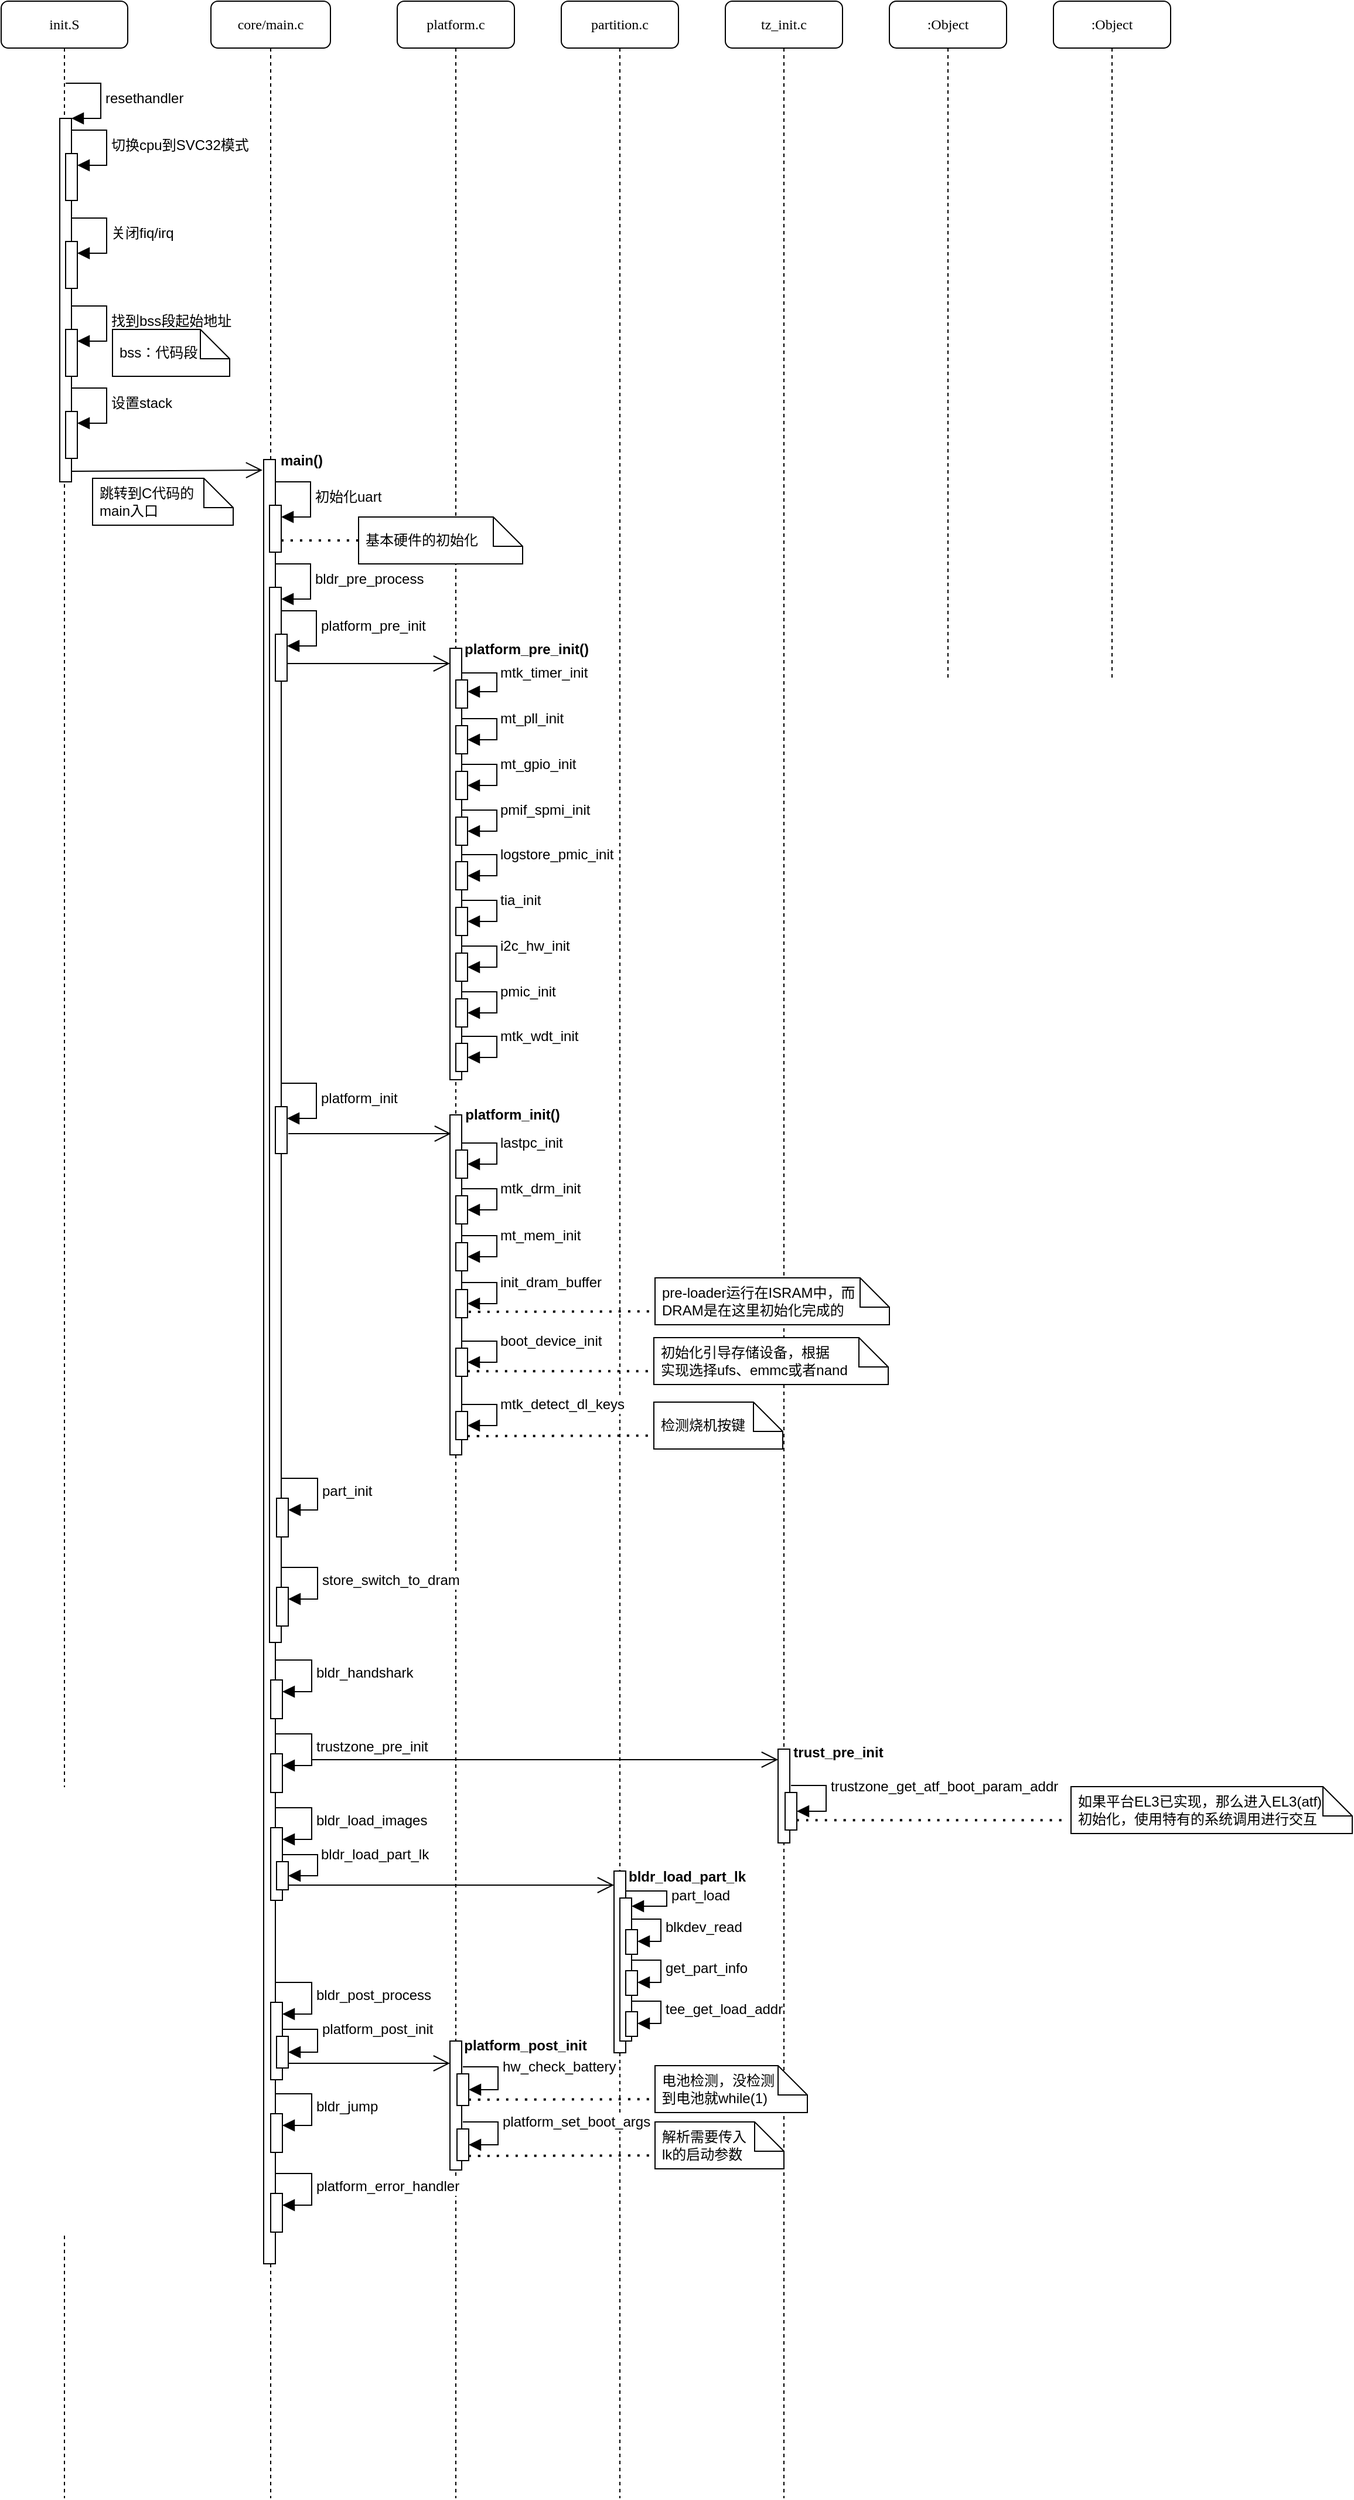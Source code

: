 <mxfile version="24.3.1" type="github">
  <diagram name="Page-1" id="13e1069c-82ec-6db2-03f1-153e76fe0fe0">
    <mxGraphModel dx="887" dy="985" grid="1" gridSize="10" guides="1" tooltips="1" connect="1" arrows="1" fold="1" page="1" pageScale="1" pageWidth="1100" pageHeight="850" background="none" math="0" shadow="0">
      <root>
        <mxCell id="0" />
        <mxCell id="1" parent="0" />
        <mxCell id="7baba1c4bc27f4b0-2" value="core/main.c" style="shape=umlLifeline;perimeter=lifelinePerimeter;whiteSpace=wrap;html=1;container=1;collapsible=0;recursiveResize=0;outlineConnect=0;rounded=1;shadow=0;comic=0;labelBackgroundColor=none;strokeWidth=1;fontFamily=Verdana;fontSize=12;align=center;" parent="1" vertex="1">
          <mxGeometry x="271" y="80" width="102" height="2130" as="geometry" />
        </mxCell>
        <mxCell id="7baba1c4bc27f4b0-10" value="" style="html=1;points=[];perimeter=orthogonalPerimeter;rounded=0;shadow=0;comic=0;labelBackgroundColor=none;strokeWidth=1;fontFamily=Verdana;fontSize=12;align=center;" parent="7baba1c4bc27f4b0-2" vertex="1">
          <mxGeometry x="45" y="391" width="10" height="1539" as="geometry" />
        </mxCell>
        <mxCell id="6mQwVuw__EwqTpGxD2V3-46" value="" style="html=1;points=[[0,0,0,0,5],[0,1,0,0,-5],[1,0,0,0,5],[1,1,0,0,-5]];perimeter=orthogonalPerimeter;outlineConnect=0;targetShapes=umlLifeline;portConstraint=eastwest;newEdgeStyle={&quot;curved&quot;:0,&quot;rounded&quot;:0};" vertex="1" parent="7baba1c4bc27f4b0-2">
          <mxGeometry x="50" y="430" width="10" height="40" as="geometry" />
        </mxCell>
        <mxCell id="6mQwVuw__EwqTpGxD2V3-47" value="初始化uart" style="html=1;align=left;spacingLeft=2;endArrow=block;rounded=0;edgeStyle=orthogonalEdgeStyle;curved=0;rounded=0;fontSize=12;startSize=8;endSize=8;" edge="1" target="6mQwVuw__EwqTpGxD2V3-46" parent="7baba1c4bc27f4b0-2">
          <mxGeometry relative="1" as="geometry">
            <mxPoint x="55" y="410" as="sourcePoint" />
            <Array as="points">
              <mxPoint x="85" y="440" />
            </Array>
          </mxGeometry>
        </mxCell>
        <mxCell id="6mQwVuw__EwqTpGxD2V3-48" value="" style="html=1;points=[[0,0,0,0,5],[0,1,0,0,-5],[1,0,0,0,5],[1,1,0,0,-5]];perimeter=orthogonalPerimeter;outlineConnect=0;targetShapes=umlLifeline;portConstraint=eastwest;newEdgeStyle={&quot;curved&quot;:0,&quot;rounded&quot;:0};" vertex="1" parent="7baba1c4bc27f4b0-2">
          <mxGeometry x="50" y="500" width="10" height="900" as="geometry" />
        </mxCell>
        <mxCell id="6mQwVuw__EwqTpGxD2V3-49" value="bldr_pre_process" style="html=1;align=left;spacingLeft=2;endArrow=block;rounded=0;edgeStyle=orthogonalEdgeStyle;curved=0;rounded=0;fontSize=12;startSize=8;endSize=8;" edge="1" target="6mQwVuw__EwqTpGxD2V3-48" parent="7baba1c4bc27f4b0-2">
          <mxGeometry relative="1" as="geometry">
            <mxPoint x="55" y="480" as="sourcePoint" />
            <Array as="points">
              <mxPoint x="85" y="510" />
            </Array>
          </mxGeometry>
        </mxCell>
        <mxCell id="6mQwVuw__EwqTpGxD2V3-54" value="" style="html=1;points=[[0,0,0,0,5],[0,1,0,0,-5],[1,0,0,0,5],[1,1,0,0,-5]];perimeter=orthogonalPerimeter;outlineConnect=0;targetShapes=umlLifeline;portConstraint=eastwest;newEdgeStyle={&quot;curved&quot;:0,&quot;rounded&quot;:0};" vertex="1" parent="7baba1c4bc27f4b0-2">
          <mxGeometry x="55" y="540" width="10" height="40" as="geometry" />
        </mxCell>
        <mxCell id="6mQwVuw__EwqTpGxD2V3-55" value="platform_pre_init" style="html=1;align=left;spacingLeft=2;endArrow=block;rounded=0;edgeStyle=orthogonalEdgeStyle;curved=0;rounded=0;fontSize=12;startSize=8;endSize=8;" edge="1" target="6mQwVuw__EwqTpGxD2V3-54" parent="7baba1c4bc27f4b0-2">
          <mxGeometry relative="1" as="geometry">
            <mxPoint x="60" y="520" as="sourcePoint" />
            <Array as="points">
              <mxPoint x="90" y="550" />
            </Array>
          </mxGeometry>
        </mxCell>
        <mxCell id="6mQwVuw__EwqTpGxD2V3-56" value="" style="endArrow=open;endFill=1;endSize=12;html=1;rounded=0;fontSize=12;curved=1;" edge="1" parent="7baba1c4bc27f4b0-2" target="7baba1c4bc27f4b0-13">
          <mxGeometry width="160" relative="1" as="geometry">
            <mxPoint x="65" y="565" as="sourcePoint" />
            <mxPoint x="225" y="565" as="targetPoint" />
          </mxGeometry>
        </mxCell>
        <mxCell id="6mQwVuw__EwqTpGxD2V3-57" value="main()" style="text;align=center;fontStyle=1;verticalAlign=middle;spacingLeft=3;spacingRight=3;strokeColor=none;rotatable=0;points=[[0,0.5],[1,0.5]];portConstraint=eastwest;html=1;" vertex="1" parent="7baba1c4bc27f4b0-2">
          <mxGeometry x="50" y="379" width="54" height="26" as="geometry" />
        </mxCell>
        <mxCell id="6mQwVuw__EwqTpGxD2V3-60" value="" style="html=1;points=[[0,0,0,0,5],[0,1,0,0,-5],[1,0,0,0,5],[1,1,0,0,-5]];perimeter=orthogonalPerimeter;outlineConnect=0;targetShapes=umlLifeline;portConstraint=eastwest;newEdgeStyle={&quot;curved&quot;:0,&quot;rounded&quot;:0};" vertex="1" parent="7baba1c4bc27f4b0-2">
          <mxGeometry x="55" y="943" width="10" height="40" as="geometry" />
        </mxCell>
        <mxCell id="6mQwVuw__EwqTpGxD2V3-61" value="platform_init" style="html=1;align=left;spacingLeft=2;endArrow=block;rounded=0;edgeStyle=orthogonalEdgeStyle;curved=0;rounded=0;fontSize=12;startSize=8;endSize=8;" edge="1" target="6mQwVuw__EwqTpGxD2V3-60" parent="7baba1c4bc27f4b0-2">
          <mxGeometry relative="1" as="geometry">
            <mxPoint x="60" y="923" as="sourcePoint" />
            <Array as="points">
              <mxPoint x="90" y="953" />
            </Array>
          </mxGeometry>
        </mxCell>
        <mxCell id="6mQwVuw__EwqTpGxD2V3-102" value="" style="endArrow=none;dashed=1;html=1;dashPattern=1 3;strokeWidth=2;rounded=0;fontSize=12;startSize=8;endSize=8;curved=1;entryX=0;entryY=0.5;entryDx=0;entryDy=0;" edge="1" parent="7baba1c4bc27f4b0-2" target="6mQwVuw__EwqTpGxD2V3-53">
          <mxGeometry width="50" height="50" relative="1" as="geometry">
            <mxPoint x="60" y="460" as="sourcePoint" />
            <mxPoint x="149.5" y="460" as="targetPoint" />
          </mxGeometry>
        </mxCell>
        <mxCell id="6mQwVuw__EwqTpGxD2V3-136" value="" style="endArrow=open;endFill=1;endSize=12;html=1;rounded=0;fontSize=12;curved=1;" edge="1" parent="7baba1c4bc27f4b0-2" target="6mQwVuw__EwqTpGxD2V3-135">
          <mxGeometry width="160" relative="1" as="geometry">
            <mxPoint x="66" y="1759" as="sourcePoint" />
            <mxPoint x="226" y="1759" as="targetPoint" />
          </mxGeometry>
        </mxCell>
        <mxCell id="6mQwVuw__EwqTpGxD2V3-156" value="" style="endArrow=open;endFill=1;endSize=12;html=1;rounded=0;fontSize=12;curved=1;" edge="1" parent="7baba1c4bc27f4b0-2" target="6mQwVuw__EwqTpGxD2V3-157">
          <mxGeometry width="160" relative="1" as="geometry">
            <mxPoint x="86" y="1500" as="sourcePoint" />
            <mxPoint x="246" y="1500" as="targetPoint" />
          </mxGeometry>
        </mxCell>
        <mxCell id="6mQwVuw__EwqTpGxD2V3-165" value="" style="endArrow=open;endFill=1;endSize=12;html=1;rounded=0;fontSize=12;curved=1;" edge="1" parent="7baba1c4bc27f4b0-2" target="6mQwVuw__EwqTpGxD2V3-164">
          <mxGeometry width="160" relative="1" as="geometry">
            <mxPoint x="66" y="1607" as="sourcePoint" />
            <mxPoint x="226" y="1607" as="targetPoint" />
          </mxGeometry>
        </mxCell>
        <mxCell id="7baba1c4bc27f4b0-3" value="platform.c" style="shape=umlLifeline;perimeter=lifelinePerimeter;whiteSpace=wrap;html=1;container=1;collapsible=0;recursiveResize=0;outlineConnect=0;rounded=1;shadow=0;comic=0;labelBackgroundColor=none;strokeWidth=1;fontFamily=Verdana;fontSize=12;align=center;" parent="1" vertex="1">
          <mxGeometry x="430" y="80" width="100" height="2130" as="geometry" />
        </mxCell>
        <mxCell id="7baba1c4bc27f4b0-13" value="" style="html=1;points=[];perimeter=orthogonalPerimeter;rounded=0;shadow=0;comic=0;labelBackgroundColor=none;strokeWidth=1;fontFamily=Verdana;fontSize=12;align=center;" parent="7baba1c4bc27f4b0-3" vertex="1">
          <mxGeometry x="45" y="552" width="10" height="368" as="geometry" />
        </mxCell>
        <mxCell id="6mQwVuw__EwqTpGxD2V3-62" value="" style="html=1;points=[[0,0,0,0,5],[0,1,0,0,-5],[1,0,0,0,5],[1,1,0,0,-5]];perimeter=orthogonalPerimeter;outlineConnect=0;targetShapes=umlLifeline;portConstraint=eastwest;newEdgeStyle={&quot;curved&quot;:0,&quot;rounded&quot;:0};" vertex="1" parent="7baba1c4bc27f4b0-3">
          <mxGeometry x="50" y="579" width="10" height="24" as="geometry" />
        </mxCell>
        <mxCell id="6mQwVuw__EwqTpGxD2V3-63" value="mtk_timer_init" style="html=1;align=left;spacingLeft=2;endArrow=block;rounded=0;edgeStyle=orthogonalEdgeStyle;curved=0;rounded=0;fontSize=12;startSize=8;endSize=8;" edge="1" target="6mQwVuw__EwqTpGxD2V3-62" parent="7baba1c4bc27f4b0-3">
          <mxGeometry relative="1" as="geometry">
            <mxPoint x="55" y="559" as="sourcePoint" />
            <Array as="points">
              <mxPoint x="55" y="573" />
              <mxPoint x="85" y="573" />
              <mxPoint x="85" y="589" />
            </Array>
          </mxGeometry>
        </mxCell>
        <mxCell id="6mQwVuw__EwqTpGxD2V3-135" value="" style="html=1;points=[[0,0,0,0,5],[0,1,0,0,-5],[1,0,0,0,5],[1,1,0,0,-5]];perimeter=orthogonalPerimeter;outlineConnect=0;targetShapes=umlLifeline;portConstraint=eastwest;newEdgeStyle={&quot;curved&quot;:0,&quot;rounded&quot;:0};" vertex="1" parent="7baba1c4bc27f4b0-3">
          <mxGeometry x="45" y="1740" width="10" height="110" as="geometry" />
        </mxCell>
        <mxCell id="7baba1c4bc27f4b0-4" value="partition.c" style="shape=umlLifeline;perimeter=lifelinePerimeter;whiteSpace=wrap;html=1;container=1;collapsible=0;recursiveResize=0;outlineConnect=0;rounded=1;shadow=0;comic=0;labelBackgroundColor=none;strokeWidth=1;fontFamily=Verdana;fontSize=12;align=center;" parent="1" vertex="1">
          <mxGeometry x="570" y="80" width="100" height="2130" as="geometry" />
        </mxCell>
        <mxCell id="6mQwVuw__EwqTpGxD2V3-164" value="" style="html=1;points=[[0,0,0,0,5],[0,1,0,0,-5],[1,0,0,0,5],[1,1,0,0,-5]];perimeter=orthogonalPerimeter;outlineConnect=0;targetShapes=umlLifeline;portConstraint=eastwest;newEdgeStyle={&quot;curved&quot;:0,&quot;rounded&quot;:0};" vertex="1" parent="7baba1c4bc27f4b0-4">
          <mxGeometry x="45" y="1595" width="10" height="155" as="geometry" />
        </mxCell>
        <mxCell id="7baba1c4bc27f4b0-5" value="tz_init.c" style="shape=umlLifeline;perimeter=lifelinePerimeter;whiteSpace=wrap;html=1;container=1;collapsible=0;recursiveResize=0;outlineConnect=0;rounded=1;shadow=0;comic=0;labelBackgroundColor=none;strokeWidth=1;fontFamily=Verdana;fontSize=12;align=center;" parent="1" vertex="1">
          <mxGeometry x="710" y="80" width="100" height="2130" as="geometry" />
        </mxCell>
        <mxCell id="6mQwVuw__EwqTpGxD2V3-157" value="" style="html=1;points=[[0,0,0,0,5],[0,1,0,0,-5],[1,0,0,0,5],[1,1,0,0,-5]];perimeter=orthogonalPerimeter;outlineConnect=0;targetShapes=umlLifeline;portConstraint=eastwest;newEdgeStyle={&quot;curved&quot;:0,&quot;rounded&quot;:0};" vertex="1" parent="7baba1c4bc27f4b0-5">
          <mxGeometry x="45" y="1491" width="10" height="80" as="geometry" />
        </mxCell>
        <mxCell id="7baba1c4bc27f4b0-6" value=":Object" style="shape=umlLifeline;perimeter=lifelinePerimeter;whiteSpace=wrap;html=1;container=1;collapsible=0;recursiveResize=0;outlineConnect=0;rounded=1;shadow=0;comic=0;labelBackgroundColor=none;strokeWidth=1;fontFamily=Verdana;fontSize=12;align=center;" parent="1" vertex="1">
          <mxGeometry x="850" y="80" width="100" height="580" as="geometry" />
        </mxCell>
        <mxCell id="7baba1c4bc27f4b0-7" value=":Object" style="shape=umlLifeline;perimeter=lifelinePerimeter;whiteSpace=wrap;html=1;container=1;collapsible=0;recursiveResize=0;outlineConnect=0;rounded=1;shadow=0;comic=0;labelBackgroundColor=none;strokeWidth=1;fontFamily=Verdana;fontSize=12;align=center;" parent="1" vertex="1">
          <mxGeometry x="990" y="80" width="100" height="580" as="geometry" />
        </mxCell>
        <mxCell id="7baba1c4bc27f4b0-8" value="init.S" style="shape=umlLifeline;perimeter=lifelinePerimeter;whiteSpace=wrap;html=1;container=1;collapsible=0;recursiveResize=0;outlineConnect=0;rounded=1;shadow=0;comic=0;labelBackgroundColor=none;strokeWidth=1;fontFamily=Verdana;fontSize=12;align=center;" parent="1" vertex="1">
          <mxGeometry x="92" y="80" width="108" height="2130" as="geometry" />
        </mxCell>
        <mxCell id="7baba1c4bc27f4b0-9" value="" style="html=1;points=[];perimeter=orthogonalPerimeter;rounded=0;shadow=0;comic=0;labelBackgroundColor=none;strokeWidth=1;fontFamily=Verdana;fontSize=12;align=center;" parent="7baba1c4bc27f4b0-8" vertex="1">
          <mxGeometry x="50" y="100" width="10" height="310" as="geometry" />
        </mxCell>
        <mxCell id="6mQwVuw__EwqTpGxD2V3-3" value="resethandler" style="html=1;align=left;spacingLeft=2;endArrow=block;rounded=0;edgeStyle=orthogonalEdgeStyle;curved=0;rounded=0;fontSize=12;startSize=8;endSize=8;" edge="1" parent="7baba1c4bc27f4b0-8">
          <mxGeometry x="0.012" relative="1" as="geometry">
            <mxPoint x="55" y="70" as="sourcePoint" />
            <Array as="points">
              <mxPoint x="85" y="100" />
            </Array>
            <mxPoint x="60" y="100" as="targetPoint" />
            <mxPoint as="offset" />
          </mxGeometry>
        </mxCell>
        <mxCell id="6mQwVuw__EwqTpGxD2V3-4" value="" style="html=1;points=[[0,0,0,0,5],[0,1,0,0,-5],[1,0,0,0,5],[1,1,0,0,-5]];perimeter=orthogonalPerimeter;outlineConnect=0;targetShapes=umlLifeline;portConstraint=eastwest;newEdgeStyle={&quot;curved&quot;:0,&quot;rounded&quot;:0};" vertex="1" parent="7baba1c4bc27f4b0-8">
          <mxGeometry x="55" y="130" width="10" height="40" as="geometry" />
        </mxCell>
        <mxCell id="6mQwVuw__EwqTpGxD2V3-5" value="切换cpu到SVC32模式" style="html=1;align=left;spacingLeft=2;endArrow=block;rounded=0;edgeStyle=orthogonalEdgeStyle;curved=0;rounded=0;fontSize=12;startSize=8;endSize=8;" edge="1" target="6mQwVuw__EwqTpGxD2V3-4" parent="7baba1c4bc27f4b0-8">
          <mxGeometry relative="1" as="geometry">
            <mxPoint x="60" y="110" as="sourcePoint" />
            <Array as="points">
              <mxPoint x="90" y="140" />
            </Array>
          </mxGeometry>
        </mxCell>
        <mxCell id="6mQwVuw__EwqTpGxD2V3-6" value="" style="html=1;points=[[0,0,0,0,5],[0,1,0,0,-5],[1,0,0,0,5],[1,1,0,0,-5]];perimeter=orthogonalPerimeter;outlineConnect=0;targetShapes=umlLifeline;portConstraint=eastwest;newEdgeStyle={&quot;curved&quot;:0,&quot;rounded&quot;:0};" vertex="1" parent="7baba1c4bc27f4b0-8">
          <mxGeometry x="55" y="205" width="10" height="40" as="geometry" />
        </mxCell>
        <mxCell id="6mQwVuw__EwqTpGxD2V3-7" value="关闭fiq/irq" style="html=1;align=left;spacingLeft=2;endArrow=block;rounded=0;edgeStyle=orthogonalEdgeStyle;curved=0;rounded=0;fontSize=12;startSize=8;endSize=8;" edge="1" target="6mQwVuw__EwqTpGxD2V3-6" parent="7baba1c4bc27f4b0-8">
          <mxGeometry relative="1" as="geometry">
            <mxPoint x="60" y="185" as="sourcePoint" />
            <Array as="points">
              <mxPoint x="90" y="215" />
            </Array>
          </mxGeometry>
        </mxCell>
        <mxCell id="6mQwVuw__EwqTpGxD2V3-8" value="" style="html=1;points=[[0,0,0,0,5],[0,1,0,0,-5],[1,0,0,0,5],[1,1,0,0,-5]];perimeter=orthogonalPerimeter;outlineConnect=0;targetShapes=umlLifeline;portConstraint=eastwest;newEdgeStyle={&quot;curved&quot;:0,&quot;rounded&quot;:0};" vertex="1" parent="7baba1c4bc27f4b0-8">
          <mxGeometry x="55" y="280" width="10" height="40" as="geometry" />
        </mxCell>
        <mxCell id="6mQwVuw__EwqTpGxD2V3-9" value="找到bss段起始地址" style="html=1;align=left;spacingLeft=2;endArrow=block;rounded=0;edgeStyle=orthogonalEdgeStyle;curved=0;rounded=0;fontSize=12;startSize=8;endSize=8;" edge="1" target="6mQwVuw__EwqTpGxD2V3-8" parent="7baba1c4bc27f4b0-8">
          <mxGeometry relative="1" as="geometry">
            <mxPoint x="60" y="260" as="sourcePoint" />
            <Array as="points">
              <mxPoint x="90" y="290" />
            </Array>
          </mxGeometry>
        </mxCell>
        <mxCell id="6mQwVuw__EwqTpGxD2V3-15" value="" style="shape=note2;size=25;childLayout=stackLayout;horizontalStack=0;resizeParent=1;resizeParentMax=0;resizeLast=0;collapsible=0;marginBottom=0;html=1;container=1;" vertex="1" parent="7baba1c4bc27f4b0-8">
          <mxGeometry x="95" y="280" width="100" height="40" as="geometry" />
        </mxCell>
        <mxCell id="6mQwVuw__EwqTpGxD2V3-17" value="bss：代码段" style="text;html=1;strokeColor=none;fillColor=none;align=left;verticalAlign=middle;spacingLeft=4;spacingRight=4;overflow=hidden;rotatable=0;points=[[0,0.5],[1,0.5]];portConstraint=eastwest;whiteSpace=wrap;" vertex="1" parent="6mQwVuw__EwqTpGxD2V3-15">
          <mxGeometry width="100" height="40" as="geometry" />
        </mxCell>
        <mxCell id="6mQwVuw__EwqTpGxD2V3-24" value="" style="html=1;points=[[0,0,0,0,5],[0,1,0,0,-5],[1,0,0,0,5],[1,1,0,0,-5]];perimeter=orthogonalPerimeter;outlineConnect=0;targetShapes=umlLifeline;portConstraint=eastwest;newEdgeStyle={&quot;curved&quot;:0,&quot;rounded&quot;:0};" vertex="1" parent="7baba1c4bc27f4b0-8">
          <mxGeometry x="55" y="350" width="10" height="40" as="geometry" />
        </mxCell>
        <mxCell id="6mQwVuw__EwqTpGxD2V3-25" value="设置stack" style="html=1;align=left;spacingLeft=2;endArrow=block;rounded=0;edgeStyle=orthogonalEdgeStyle;curved=0;rounded=0;fontSize=12;startSize=8;endSize=8;" edge="1" target="6mQwVuw__EwqTpGxD2V3-24" parent="7baba1c4bc27f4b0-8">
          <mxGeometry x="0.012" relative="1" as="geometry">
            <mxPoint x="60" y="330" as="sourcePoint" />
            <Array as="points">
              <mxPoint x="90" y="360" />
            </Array>
            <mxPoint as="offset" />
          </mxGeometry>
        </mxCell>
        <mxCell id="6mQwVuw__EwqTpGxD2V3-30" value="" style="endArrow=open;endFill=1;endSize=12;html=1;rounded=0;fontSize=12;curved=1;" edge="1" parent="7baba1c4bc27f4b0-8">
          <mxGeometry width="160" relative="1" as="geometry">
            <mxPoint x="60" y="401" as="sourcePoint" />
            <mxPoint x="223" y="400" as="targetPoint" />
          </mxGeometry>
        </mxCell>
        <mxCell id="6mQwVuw__EwqTpGxD2V3-42" value="" style="shape=note2;size=25;childLayout=stackLayout;horizontalStack=0;resizeParent=1;resizeParentMax=0;resizeLast=0;collapsible=0;marginBottom=0;html=1;container=1;" vertex="1" parent="1">
          <mxGeometry x="170" y="487" width="120" height="40" as="geometry" />
        </mxCell>
        <mxCell id="6mQwVuw__EwqTpGxD2V3-43" value="跳转到C代码&lt;span style=&quot;background-color: initial;&quot;&gt;的&lt;/span&gt;&lt;div&gt;&lt;span style=&quot;background-color: initial;&quot;&gt;main&lt;/span&gt;&lt;span style=&quot;background-color: initial;&quot;&gt;入口&lt;/span&gt;&lt;/div&gt;" style="text;html=1;strokeColor=none;fillColor=none;align=left;verticalAlign=middle;spacingLeft=4;spacingRight=4;overflow=hidden;rotatable=0;points=[[0,0.5],[1,0.5]];portConstraint=eastwest;whiteSpace=wrap;" vertex="1" parent="6mQwVuw__EwqTpGxD2V3-42">
          <mxGeometry width="120" height="40" as="geometry" />
        </mxCell>
        <mxCell id="6mQwVuw__EwqTpGxD2V3-52" value="" style="shape=note2;size=25;childLayout=stackLayout;horizontalStack=0;resizeParent=1;resizeParentMax=0;resizeLast=0;collapsible=0;marginBottom=0;html=1;container=1;" vertex="1" parent="1">
          <mxGeometry x="397" y="520" width="140" height="40" as="geometry" />
        </mxCell>
        <mxCell id="6mQwVuw__EwqTpGxD2V3-53" value="基本硬件的&lt;span style=&quot;background-color: initial;&quot;&gt;初始化&lt;/span&gt;" style="text;html=1;strokeColor=none;fillColor=none;align=left;verticalAlign=middle;spacingLeft=4;spacingRight=4;overflow=hidden;rotatable=0;points=[[0,0.5],[1,0.5]];portConstraint=eastwest;whiteSpace=wrap;" vertex="1" parent="6mQwVuw__EwqTpGxD2V3-52">
          <mxGeometry width="140" height="40" as="geometry" />
        </mxCell>
        <mxCell id="6mQwVuw__EwqTpGxD2V3-59" value="platform_pre_init()" style="text;align=center;fontStyle=1;verticalAlign=middle;spacingLeft=3;spacingRight=3;strokeColor=none;rotatable=0;points=[[0,0.5],[1,0.5]];portConstraint=eastwest;html=1;" vertex="1" parent="1">
          <mxGeometry x="500" y="620" width="80" height="26" as="geometry" />
        </mxCell>
        <mxCell id="6mQwVuw__EwqTpGxD2V3-66" value="" style="html=1;points=[[0,0,0,0,5],[0,1,0,0,-5],[1,0,0,0,5],[1,1,0,0,-5]];perimeter=orthogonalPerimeter;outlineConnect=0;targetShapes=umlLifeline;portConstraint=eastwest;newEdgeStyle={&quot;curved&quot;:0,&quot;rounded&quot;:0};" vertex="1" parent="1">
          <mxGeometry x="480" y="698" width="10" height="24" as="geometry" />
        </mxCell>
        <mxCell id="6mQwVuw__EwqTpGxD2V3-67" value="mt_pll_init" style="html=1;align=left;spacingLeft=2;endArrow=block;rounded=0;edgeStyle=orthogonalEdgeStyle;curved=0;rounded=0;fontSize=12;startSize=8;endSize=8;" edge="1" parent="1" target="6mQwVuw__EwqTpGxD2V3-66">
          <mxGeometry relative="1" as="geometry">
            <mxPoint x="500" y="692" as="sourcePoint" />
            <Array as="points">
              <mxPoint x="485" y="692" />
              <mxPoint x="515" y="692" />
              <mxPoint x="515" y="708" />
            </Array>
          </mxGeometry>
        </mxCell>
        <mxCell id="6mQwVuw__EwqTpGxD2V3-68" value="" style="html=1;points=[[0,0,0,0,5],[0,1,0,0,-5],[1,0,0,0,5],[1,1,0,0,-5]];perimeter=orthogonalPerimeter;outlineConnect=0;targetShapes=umlLifeline;portConstraint=eastwest;newEdgeStyle={&quot;curved&quot;:0,&quot;rounded&quot;:0};" vertex="1" parent="1">
          <mxGeometry x="480" y="737" width="10" height="24" as="geometry" />
        </mxCell>
        <mxCell id="6mQwVuw__EwqTpGxD2V3-69" value="mt_gpio_init" style="html=1;align=left;spacingLeft=2;endArrow=block;rounded=0;edgeStyle=orthogonalEdgeStyle;curved=0;rounded=0;fontSize=12;startSize=8;endSize=8;" edge="1" parent="1" target="6mQwVuw__EwqTpGxD2V3-68">
          <mxGeometry x="0.004" relative="1" as="geometry">
            <mxPoint x="500" y="731" as="sourcePoint" />
            <Array as="points">
              <mxPoint x="485" y="731" />
              <mxPoint x="515" y="731" />
              <mxPoint x="515" y="747" />
            </Array>
            <mxPoint as="offset" />
          </mxGeometry>
        </mxCell>
        <mxCell id="6mQwVuw__EwqTpGxD2V3-70" value="" style="html=1;points=[[0,0,0,0,5],[0,1,0,0,-5],[1,0,0,0,5],[1,1,0,0,-5]];perimeter=orthogonalPerimeter;outlineConnect=0;targetShapes=umlLifeline;portConstraint=eastwest;newEdgeStyle={&quot;curved&quot;:0,&quot;rounded&quot;:0};" vertex="1" parent="1">
          <mxGeometry x="480" y="776" width="10" height="24" as="geometry" />
        </mxCell>
        <mxCell id="6mQwVuw__EwqTpGxD2V3-71" value="pmif_spmi_init" style="html=1;align=left;spacingLeft=2;endArrow=block;rounded=0;edgeStyle=orthogonalEdgeStyle;curved=0;rounded=0;fontSize=12;startSize=8;endSize=8;" edge="1" parent="1" target="6mQwVuw__EwqTpGxD2V3-70">
          <mxGeometry x="0.004" relative="1" as="geometry">
            <mxPoint x="500" y="770" as="sourcePoint" />
            <Array as="points">
              <mxPoint x="485" y="770" />
              <mxPoint x="515" y="770" />
              <mxPoint x="515" y="786" />
            </Array>
            <mxPoint as="offset" />
          </mxGeometry>
        </mxCell>
        <mxCell id="6mQwVuw__EwqTpGxD2V3-72" value="" style="html=1;points=[[0,0,0,0,5],[0,1,0,0,-5],[1,0,0,0,5],[1,1,0,0,-5]];perimeter=orthogonalPerimeter;outlineConnect=0;targetShapes=umlLifeline;portConstraint=eastwest;newEdgeStyle={&quot;curved&quot;:0,&quot;rounded&quot;:0};" vertex="1" parent="1">
          <mxGeometry x="480" y="814" width="10" height="24" as="geometry" />
        </mxCell>
        <mxCell id="6mQwVuw__EwqTpGxD2V3-73" value="logstore_pmic_init" style="html=1;align=left;spacingLeft=2;endArrow=block;rounded=0;edgeStyle=orthogonalEdgeStyle;curved=0;rounded=0;fontSize=12;startSize=8;endSize=8;" edge="1" parent="1" target="6mQwVuw__EwqTpGxD2V3-72">
          <mxGeometry x="0.004" relative="1" as="geometry">
            <mxPoint x="500" y="808" as="sourcePoint" />
            <Array as="points">
              <mxPoint x="485" y="808" />
              <mxPoint x="515" y="808" />
              <mxPoint x="515" y="824" />
            </Array>
            <mxPoint as="offset" />
          </mxGeometry>
        </mxCell>
        <mxCell id="6mQwVuw__EwqTpGxD2V3-74" value="" style="html=1;points=[[0,0,0,0,5],[0,1,0,0,-5],[1,0,0,0,5],[1,1,0,0,-5]];perimeter=orthogonalPerimeter;outlineConnect=0;targetShapes=umlLifeline;portConstraint=eastwest;newEdgeStyle={&quot;curved&quot;:0,&quot;rounded&quot;:0};" vertex="1" parent="1">
          <mxGeometry x="480" y="853" width="10" height="24" as="geometry" />
        </mxCell>
        <mxCell id="6mQwVuw__EwqTpGxD2V3-75" value="tia_init" style="html=1;align=left;spacingLeft=2;endArrow=block;rounded=0;edgeStyle=orthogonalEdgeStyle;curved=0;rounded=0;fontSize=12;startSize=8;endSize=8;" edge="1" parent="1" target="6mQwVuw__EwqTpGxD2V3-74">
          <mxGeometry x="0.004" relative="1" as="geometry">
            <mxPoint x="500" y="847" as="sourcePoint" />
            <Array as="points">
              <mxPoint x="485" y="847" />
              <mxPoint x="515" y="847" />
              <mxPoint x="515" y="863" />
            </Array>
            <mxPoint as="offset" />
          </mxGeometry>
        </mxCell>
        <mxCell id="6mQwVuw__EwqTpGxD2V3-77" value="" style="html=1;points=[[0,0,0,0,5],[0,1,0,0,-5],[1,0,0,0,5],[1,1,0,0,-5]];perimeter=orthogonalPerimeter;outlineConnect=0;targetShapes=umlLifeline;portConstraint=eastwest;newEdgeStyle={&quot;curved&quot;:0,&quot;rounded&quot;:0};" vertex="1" parent="1">
          <mxGeometry x="480" y="892" width="10" height="24" as="geometry" />
        </mxCell>
        <mxCell id="6mQwVuw__EwqTpGxD2V3-78" value="i2c_hw_init" style="html=1;align=left;spacingLeft=2;endArrow=block;rounded=0;edgeStyle=orthogonalEdgeStyle;curved=0;rounded=0;fontSize=12;startSize=8;endSize=8;" edge="1" parent="1" target="6mQwVuw__EwqTpGxD2V3-77">
          <mxGeometry x="0.004" relative="1" as="geometry">
            <mxPoint x="500" y="886" as="sourcePoint" />
            <Array as="points">
              <mxPoint x="485" y="886" />
              <mxPoint x="515" y="886" />
              <mxPoint x="515" y="902" />
            </Array>
            <mxPoint as="offset" />
          </mxGeometry>
        </mxCell>
        <mxCell id="6mQwVuw__EwqTpGxD2V3-79" value="" style="html=1;points=[[0,0,0,0,5],[0,1,0,0,-5],[1,0,0,0,5],[1,1,0,0,-5]];perimeter=orthogonalPerimeter;outlineConnect=0;targetShapes=umlLifeline;portConstraint=eastwest;newEdgeStyle={&quot;curved&quot;:0,&quot;rounded&quot;:0};" vertex="1" parent="1">
          <mxGeometry x="480" y="931" width="10" height="24" as="geometry" />
        </mxCell>
        <mxCell id="6mQwVuw__EwqTpGxD2V3-80" value="pmic_init" style="html=1;align=left;spacingLeft=2;endArrow=block;rounded=0;edgeStyle=orthogonalEdgeStyle;curved=0;rounded=0;fontSize=12;startSize=8;endSize=8;" edge="1" parent="1" target="6mQwVuw__EwqTpGxD2V3-79">
          <mxGeometry x="0.004" relative="1" as="geometry">
            <mxPoint x="500" y="925" as="sourcePoint" />
            <Array as="points">
              <mxPoint x="485" y="925" />
              <mxPoint x="515" y="925" />
              <mxPoint x="515" y="941" />
            </Array>
            <mxPoint as="offset" />
          </mxGeometry>
        </mxCell>
        <mxCell id="6mQwVuw__EwqTpGxD2V3-81" value="" style="html=1;points=[[0,0,0,0,5],[0,1,0,0,-5],[1,0,0,0,5],[1,1,0,0,-5]];perimeter=orthogonalPerimeter;outlineConnect=0;targetShapes=umlLifeline;portConstraint=eastwest;newEdgeStyle={&quot;curved&quot;:0,&quot;rounded&quot;:0};" vertex="1" parent="1">
          <mxGeometry x="480" y="969" width="10" height="24" as="geometry" />
        </mxCell>
        <mxCell id="6mQwVuw__EwqTpGxD2V3-82" value="mtk_wdt_init" style="html=1;align=left;spacingLeft=2;endArrow=block;rounded=0;edgeStyle=orthogonalEdgeStyle;curved=0;rounded=0;fontSize=12;startSize=8;endSize=8;" edge="1" parent="1" target="6mQwVuw__EwqTpGxD2V3-81">
          <mxGeometry x="0.004" relative="1" as="geometry">
            <mxPoint x="500" y="963" as="sourcePoint" />
            <Array as="points">
              <mxPoint x="485" y="963" />
              <mxPoint x="515" y="963" />
              <mxPoint x="515" y="979" />
            </Array>
            <mxPoint as="offset" />
          </mxGeometry>
        </mxCell>
        <mxCell id="6mQwVuw__EwqTpGxD2V3-83" value="" style="html=1;points=[];perimeter=orthogonalPerimeter;rounded=0;shadow=0;comic=0;labelBackgroundColor=none;strokeWidth=1;fontFamily=Verdana;fontSize=12;align=center;" vertex="1" parent="1">
          <mxGeometry x="475" y="1030" width="10" height="290" as="geometry" />
        </mxCell>
        <mxCell id="6mQwVuw__EwqTpGxD2V3-84" value="" style="endArrow=open;endFill=1;endSize=12;html=1;rounded=0;fontSize=12;curved=1;" edge="1" parent="1">
          <mxGeometry width="160" relative="1" as="geometry">
            <mxPoint x="337" y="1046" as="sourcePoint" />
            <mxPoint x="476" y="1046" as="targetPoint" />
          </mxGeometry>
        </mxCell>
        <mxCell id="6mQwVuw__EwqTpGxD2V3-85" value="platform_init()" style="text;align=center;fontStyle=1;verticalAlign=middle;spacingLeft=3;spacingRight=3;strokeColor=none;rotatable=0;points=[[0,0.5],[1,0.5]];portConstraint=eastwest;html=1;" vertex="1" parent="1">
          <mxGeometry x="488" y="1017" width="80" height="26" as="geometry" />
        </mxCell>
        <mxCell id="6mQwVuw__EwqTpGxD2V3-86" value="" style="html=1;points=[[0,0,0,0,5],[0,1,0,0,-5],[1,0,0,0,5],[1,1,0,0,-5]];perimeter=orthogonalPerimeter;outlineConnect=0;targetShapes=umlLifeline;portConstraint=eastwest;newEdgeStyle={&quot;curved&quot;:0,&quot;rounded&quot;:0};" vertex="1" parent="1">
          <mxGeometry x="480" y="1060" width="10" height="24" as="geometry" />
        </mxCell>
        <mxCell id="6mQwVuw__EwqTpGxD2V3-87" value="lastpc_init" style="html=1;align=left;spacingLeft=2;endArrow=block;rounded=0;edgeStyle=orthogonalEdgeStyle;curved=0;rounded=0;fontSize=12;startSize=8;endSize=8;" edge="1" parent="1" target="6mQwVuw__EwqTpGxD2V3-86">
          <mxGeometry x="0.004" relative="1" as="geometry">
            <mxPoint x="500" y="1054" as="sourcePoint" />
            <Array as="points">
              <mxPoint x="485" y="1054" />
              <mxPoint x="515" y="1054" />
              <mxPoint x="515" y="1070" />
            </Array>
            <mxPoint as="offset" />
          </mxGeometry>
        </mxCell>
        <mxCell id="6mQwVuw__EwqTpGxD2V3-88" value="" style="html=1;points=[[0,0,0,0,5],[0,1,0,0,-5],[1,0,0,0,5],[1,1,0,0,-5]];perimeter=orthogonalPerimeter;outlineConnect=0;targetShapes=umlLifeline;portConstraint=eastwest;newEdgeStyle={&quot;curved&quot;:0,&quot;rounded&quot;:0};" vertex="1" parent="1">
          <mxGeometry x="480" y="1099" width="10" height="24" as="geometry" />
        </mxCell>
        <mxCell id="6mQwVuw__EwqTpGxD2V3-89" value="mtk_drm_init" style="html=1;align=left;spacingLeft=2;endArrow=block;rounded=0;edgeStyle=orthogonalEdgeStyle;curved=0;rounded=0;fontSize=12;startSize=8;endSize=8;" edge="1" parent="1" target="6mQwVuw__EwqTpGxD2V3-88">
          <mxGeometry x="0.004" relative="1" as="geometry">
            <mxPoint x="500" y="1093" as="sourcePoint" />
            <Array as="points">
              <mxPoint x="485" y="1093" />
              <mxPoint x="515" y="1093" />
              <mxPoint x="515" y="1109" />
            </Array>
            <mxPoint as="offset" />
          </mxGeometry>
        </mxCell>
        <mxCell id="6mQwVuw__EwqTpGxD2V3-90" value="" style="html=1;points=[[0,0,0,0,5],[0,1,0,0,-5],[1,0,0,0,5],[1,1,0,0,-5]];perimeter=orthogonalPerimeter;outlineConnect=0;targetShapes=umlLifeline;portConstraint=eastwest;newEdgeStyle={&quot;curved&quot;:0,&quot;rounded&quot;:0};" vertex="1" parent="1">
          <mxGeometry x="480" y="1139" width="10" height="24" as="geometry" />
        </mxCell>
        <mxCell id="6mQwVuw__EwqTpGxD2V3-91" value="mt_mem_init" style="html=1;align=left;spacingLeft=2;endArrow=block;rounded=0;edgeStyle=orthogonalEdgeStyle;curved=0;rounded=0;fontSize=12;startSize=8;endSize=8;" edge="1" parent="1" target="6mQwVuw__EwqTpGxD2V3-90">
          <mxGeometry x="0.004" relative="1" as="geometry">
            <mxPoint x="500" y="1133" as="sourcePoint" />
            <Array as="points">
              <mxPoint x="485" y="1133" />
              <mxPoint x="515" y="1133" />
              <mxPoint x="515" y="1149" />
            </Array>
            <mxPoint as="offset" />
          </mxGeometry>
        </mxCell>
        <mxCell id="6mQwVuw__EwqTpGxD2V3-92" value="" style="html=1;points=[[0,0,0,0,5],[0,1,0,0,-5],[1,0,0,0,5],[1,1,0,0,-5]];perimeter=orthogonalPerimeter;outlineConnect=0;targetShapes=umlLifeline;portConstraint=eastwest;newEdgeStyle={&quot;curved&quot;:0,&quot;rounded&quot;:0};" vertex="1" parent="1">
          <mxGeometry x="480" y="1179" width="10" height="24" as="geometry" />
        </mxCell>
        <mxCell id="6mQwVuw__EwqTpGxD2V3-93" value="init_dram_buffer" style="html=1;align=left;spacingLeft=2;endArrow=block;rounded=0;edgeStyle=orthogonalEdgeStyle;curved=0;rounded=0;fontSize=12;startSize=8;endSize=8;" edge="1" parent="1" target="6mQwVuw__EwqTpGxD2V3-92">
          <mxGeometry x="0.004" relative="1" as="geometry">
            <mxPoint x="500" y="1173" as="sourcePoint" />
            <Array as="points">
              <mxPoint x="485" y="1173" />
              <mxPoint x="515" y="1173" />
              <mxPoint x="515" y="1189" />
            </Array>
            <mxPoint as="offset" />
          </mxGeometry>
        </mxCell>
        <mxCell id="6mQwVuw__EwqTpGxD2V3-94" value="" style="html=1;points=[[0,0,0,0,5],[0,1,0,0,-5],[1,0,0,0,5],[1,1,0,0,-5]];perimeter=orthogonalPerimeter;outlineConnect=0;targetShapes=umlLifeline;portConstraint=eastwest;newEdgeStyle={&quot;curved&quot;:0,&quot;rounded&quot;:0};" vertex="1" parent="1">
          <mxGeometry x="480" y="1229" width="10" height="24" as="geometry" />
        </mxCell>
        <mxCell id="6mQwVuw__EwqTpGxD2V3-95" value="boot_device_init" style="html=1;align=left;spacingLeft=2;endArrow=block;rounded=0;edgeStyle=orthogonalEdgeStyle;curved=0;rounded=0;fontSize=12;startSize=8;endSize=8;" edge="1" parent="1" target="6mQwVuw__EwqTpGxD2V3-94">
          <mxGeometry x="0.004" relative="1" as="geometry">
            <mxPoint x="500" y="1223" as="sourcePoint" />
            <Array as="points">
              <mxPoint x="485" y="1223" />
              <mxPoint x="515" y="1223" />
              <mxPoint x="515" y="1239" />
            </Array>
            <mxPoint as="offset" />
          </mxGeometry>
        </mxCell>
        <mxCell id="6mQwVuw__EwqTpGxD2V3-98" value="" style="shape=note2;size=25;childLayout=stackLayout;horizontalStack=0;resizeParent=1;resizeParentMax=0;resizeLast=0;collapsible=0;marginBottom=0;html=1;container=1;" vertex="1" parent="1">
          <mxGeometry x="649" y="1220" width="200" height="40" as="geometry" />
        </mxCell>
        <mxCell id="6mQwVuw__EwqTpGxD2V3-99" value="初始化引导存储设备，根据&lt;div&gt;实现选择ufs、emmc或者nand&lt;/div&gt;" style="text;html=1;strokeColor=none;fillColor=none;align=left;verticalAlign=middle;spacingLeft=4;spacingRight=4;overflow=hidden;rotatable=0;points=[[0,0.5],[1,0.5]];portConstraint=eastwest;whiteSpace=wrap;" vertex="1" parent="6mQwVuw__EwqTpGxD2V3-98">
          <mxGeometry width="200" height="40" as="geometry" />
        </mxCell>
        <mxCell id="6mQwVuw__EwqTpGxD2V3-104" value="" style="endArrow=none;dashed=1;html=1;dashPattern=1 3;strokeWidth=2;rounded=0;fontSize=12;startSize=8;endSize=8;curved=1;entryX=-0.013;entryY=0.715;entryDx=0;entryDy=0;entryPerimeter=0;" edge="1" parent="1" target="6mQwVuw__EwqTpGxD2V3-106">
          <mxGeometry width="50" height="50" relative="1" as="geometry">
            <mxPoint x="491" y="1198" as="sourcePoint" />
            <mxPoint x="656" y="1187" as="targetPoint" />
          </mxGeometry>
        </mxCell>
        <mxCell id="6mQwVuw__EwqTpGxD2V3-105" value="" style="shape=note2;size=25;childLayout=stackLayout;horizontalStack=0;resizeParent=1;resizeParentMax=0;resizeLast=0;collapsible=0;marginBottom=0;html=1;container=1;" vertex="1" parent="1">
          <mxGeometry x="650" y="1169" width="200" height="40" as="geometry" />
        </mxCell>
        <mxCell id="6mQwVuw__EwqTpGxD2V3-106" value="pre-loader运行在ISRAM中，而&lt;div&gt;DRAM是在这里初始化完成的&lt;/div&gt;" style="text;html=1;strokeColor=none;fillColor=none;align=left;verticalAlign=middle;spacingLeft=4;spacingRight=4;overflow=hidden;rotatable=0;points=[[0,0.5],[1,0.5]];portConstraint=eastwest;whiteSpace=wrap;" vertex="1" parent="6mQwVuw__EwqTpGxD2V3-105">
          <mxGeometry width="200" height="40" as="geometry" />
        </mxCell>
        <mxCell id="6mQwVuw__EwqTpGxD2V3-100" value="" style="endArrow=none;dashed=1;html=1;dashPattern=1 3;strokeWidth=2;rounded=0;fontSize=12;startSize=8;endSize=8;curved=1;entryX=-0.013;entryY=0.715;entryDx=0;entryDy=0;entryPerimeter=0;" edge="1" parent="1" source="6mQwVuw__EwqTpGxD2V3-94" target="6mQwVuw__EwqTpGxD2V3-99">
          <mxGeometry width="50" height="50" relative="1" as="geometry">
            <mxPoint x="490" y="1239" as="sourcePoint" />
            <mxPoint x="655" y="1228" as="targetPoint" />
          </mxGeometry>
        </mxCell>
        <mxCell id="6mQwVuw__EwqTpGxD2V3-107" value="" style="html=1;points=[[0,0,0,0,5],[0,1,0,0,-5],[1,0,0,0,5],[1,1,0,0,-5]];perimeter=orthogonalPerimeter;outlineConnect=0;targetShapes=umlLifeline;portConstraint=eastwest;newEdgeStyle={&quot;curved&quot;:0,&quot;rounded&quot;:0};" vertex="1" parent="1">
          <mxGeometry x="480" y="1283" width="10" height="24" as="geometry" />
        </mxCell>
        <mxCell id="6mQwVuw__EwqTpGxD2V3-108" value="mtk_detect_dl_keys" style="html=1;align=left;spacingLeft=2;endArrow=block;rounded=0;edgeStyle=orthogonalEdgeStyle;curved=0;rounded=0;fontSize=12;startSize=8;endSize=8;" edge="1" parent="1" target="6mQwVuw__EwqTpGxD2V3-107">
          <mxGeometry x="0.004" relative="1" as="geometry">
            <mxPoint x="500" y="1277" as="sourcePoint" />
            <Array as="points">
              <mxPoint x="485" y="1277" />
              <mxPoint x="515" y="1277" />
              <mxPoint x="515" y="1293" />
            </Array>
            <mxPoint as="offset" />
          </mxGeometry>
        </mxCell>
        <mxCell id="6mQwVuw__EwqTpGxD2V3-111" value="" style="endArrow=none;dashed=1;html=1;dashPattern=1 3;strokeWidth=2;rounded=0;fontSize=12;startSize=8;endSize=8;curved=1;entryX=-0.013;entryY=0.715;entryDx=0;entryDy=0;entryPerimeter=0;" edge="1" parent="1" target="6mQwVuw__EwqTpGxD2V3-113">
          <mxGeometry width="50" height="50" relative="1" as="geometry">
            <mxPoint x="490" y="1304" as="sourcePoint" />
            <mxPoint x="655" y="1293" as="targetPoint" />
          </mxGeometry>
        </mxCell>
        <mxCell id="6mQwVuw__EwqTpGxD2V3-112" value="" style="shape=note2;size=25;childLayout=stackLayout;horizontalStack=0;resizeParent=1;resizeParentMax=0;resizeLast=0;collapsible=0;marginBottom=0;html=1;container=1;" vertex="1" parent="1">
          <mxGeometry x="649" y="1275" width="110" height="40" as="geometry" />
        </mxCell>
        <mxCell id="6mQwVuw__EwqTpGxD2V3-113" value="检测烧机按键" style="text;html=1;strokeColor=none;fillColor=none;align=left;verticalAlign=middle;spacingLeft=4;spacingRight=4;overflow=hidden;rotatable=0;points=[[0,0.5],[1,0.5]];portConstraint=eastwest;whiteSpace=wrap;" vertex="1" parent="6mQwVuw__EwqTpGxD2V3-112">
          <mxGeometry width="110" height="40" as="geometry" />
        </mxCell>
        <mxCell id="6mQwVuw__EwqTpGxD2V3-114" value="" style="html=1;points=[[0,0,0,0,5],[0,1,0,0,-5],[1,0,0,0,5],[1,1,0,0,-5]];perimeter=orthogonalPerimeter;outlineConnect=0;targetShapes=umlLifeline;portConstraint=eastwest;newEdgeStyle={&quot;curved&quot;:0,&quot;rounded&quot;:0};" vertex="1" parent="1">
          <mxGeometry x="327" y="1357" width="10" height="33" as="geometry" />
        </mxCell>
        <mxCell id="6mQwVuw__EwqTpGxD2V3-115" value="part_init" style="html=1;align=left;spacingLeft=2;endArrow=block;rounded=0;edgeStyle=orthogonalEdgeStyle;curved=0;rounded=0;fontSize=12;startSize=8;endSize=8;" edge="1" parent="1" target="6mQwVuw__EwqTpGxD2V3-114">
          <mxGeometry relative="1" as="geometry">
            <mxPoint x="331" y="1340" as="sourcePoint" />
            <Array as="points">
              <mxPoint x="362" y="1367" />
            </Array>
          </mxGeometry>
        </mxCell>
        <mxCell id="6mQwVuw__EwqTpGxD2V3-116" value="" style="html=1;points=[[0,0,0,0,5],[0,1,0,0,-5],[1,0,0,0,5],[1,1,0,0,-5]];perimeter=orthogonalPerimeter;outlineConnect=0;targetShapes=umlLifeline;portConstraint=eastwest;newEdgeStyle={&quot;curved&quot;:0,&quot;rounded&quot;:0};" vertex="1" parent="1">
          <mxGeometry x="327" y="1433" width="10" height="33" as="geometry" />
        </mxCell>
        <mxCell id="6mQwVuw__EwqTpGxD2V3-117" value="store_switch_to_dram" style="html=1;align=left;spacingLeft=2;endArrow=block;rounded=0;edgeStyle=orthogonalEdgeStyle;curved=0;rounded=0;fontSize=12;startSize=8;endSize=8;" edge="1" parent="1" target="6mQwVuw__EwqTpGxD2V3-116">
          <mxGeometry relative="1" as="geometry">
            <mxPoint x="331" y="1416" as="sourcePoint" />
            <Array as="points">
              <mxPoint x="362" y="1443" />
            </Array>
          </mxGeometry>
        </mxCell>
        <mxCell id="6mQwVuw__EwqTpGxD2V3-118" value="" style="html=1;points=[[0,0,0,0,5],[0,1,0,0,-5],[1,0,0,0,5],[1,1,0,0,-5]];perimeter=orthogonalPerimeter;outlineConnect=0;targetShapes=umlLifeline;portConstraint=eastwest;newEdgeStyle={&quot;curved&quot;:0,&quot;rounded&quot;:0};" vertex="1" parent="1">
          <mxGeometry x="322" y="1512" width="10" height="33" as="geometry" />
        </mxCell>
        <mxCell id="6mQwVuw__EwqTpGxD2V3-119" value="bldr_handshark" style="html=1;align=left;spacingLeft=2;endArrow=block;rounded=0;edgeStyle=orthogonalEdgeStyle;curved=0;rounded=0;fontSize=12;startSize=8;endSize=8;" edge="1" parent="1" target="6mQwVuw__EwqTpGxD2V3-118">
          <mxGeometry relative="1" as="geometry">
            <mxPoint x="326" y="1495" as="sourcePoint" />
            <Array as="points">
              <mxPoint x="357" y="1522" />
            </Array>
          </mxGeometry>
        </mxCell>
        <mxCell id="6mQwVuw__EwqTpGxD2V3-120" value="" style="html=1;points=[[0,0,0,0,5],[0,1,0,0,-5],[1,0,0,0,5],[1,1,0,0,-5]];perimeter=orthogonalPerimeter;outlineConnect=0;targetShapes=umlLifeline;portConstraint=eastwest;newEdgeStyle={&quot;curved&quot;:0,&quot;rounded&quot;:0};" vertex="1" parent="1">
          <mxGeometry x="322" y="1575" width="10" height="33" as="geometry" />
        </mxCell>
        <mxCell id="6mQwVuw__EwqTpGxD2V3-121" value="trustzone_pre_init" style="html=1;align=left;spacingLeft=2;endArrow=block;rounded=0;edgeStyle=orthogonalEdgeStyle;curved=0;rounded=0;fontSize=12;startSize=8;endSize=8;" edge="1" parent="1" target="6mQwVuw__EwqTpGxD2V3-120">
          <mxGeometry relative="1" as="geometry">
            <mxPoint x="326" y="1558" as="sourcePoint" />
            <Array as="points">
              <mxPoint x="357" y="1585" />
            </Array>
          </mxGeometry>
        </mxCell>
        <mxCell id="6mQwVuw__EwqTpGxD2V3-122" value="" style="html=1;points=[[0,0,0,0,5],[0,1,0,0,-5],[1,0,0,0,5],[1,1,0,0,-5]];perimeter=orthogonalPerimeter;outlineConnect=0;targetShapes=umlLifeline;portConstraint=eastwest;newEdgeStyle={&quot;curved&quot;:0,&quot;rounded&quot;:0};" vertex="1" parent="1">
          <mxGeometry x="322" y="1638" width="10" height="62" as="geometry" />
        </mxCell>
        <mxCell id="6mQwVuw__EwqTpGxD2V3-123" value="bldr_load_images&lt;span style=&quot;color: rgba(0, 0, 0, 0); font-family: monospace; font-size: 0px; background-color: rgb(251, 251, 251);&quot;&gt;%3CmxGraphModel%3E%3Croot%3E%3CmxCell%20id%3D%220%22%2F%3E%3CmxCell%20id%3D%221%22%20parent%3D%220%22%2F%3E%3CmxCell%20id%3D%222%22%20value%3D%22%22%20style%3D%22html%3D1%3Bpoints%3D%5B%5B0%2C0%2C0%2C0%2C5%5D%2C%5B0%2C1%2C0%2C0%2C-5%5D%2C%5B1%2C0%2C0%2C0%2C5%5D%2C%5B1%2C1%2C0%2C0%2C-5%5D%5D%3Bperimeter%3DorthogonalPerimeter%3BoutlineConnect%3D0%3BtargetShapes%3DumlLifeline%3BportConstraint%3Deastwest%3BnewEdgeStyle%3D%7B%26quot%3Bcurved%26quot%3B%3A0%2C%26quot%3Brounded%26quot%3B%3A0%7D%3B%22%20vertex%3D%221%22%20parent%3D%221%22%3E%3CmxGeometry%20x%3D%22322%22%20y%3D%221512%22%20width%3D%2210%22%20height%3D%2233%22%20as%3D%22geometry%22%2F%3E%3C%2FmxCell%3E%3CmxCell%20id%3D%223%22%20value%3D%22bldr_handshark%22%20style%3D%22html%3D1%3Balign%3Dleft%3BspacingLeft%3D2%3BendArrow%3Dblock%3Brounded%3D0%3BedgeStyle%3DorthogonalEdgeStyle%3Bcurved%3D0%3Brounded%3D0%3BfontSize%3D12%3BstartSize%3D8%3BendSize%3D8%3B%22%20edge%3D%221%22%20target%3D%222%22%20parent%3D%221%22%3E%3CmxGeometry%20relative%3D%221%22%20as%3D%22geometry%22%3E%3CmxPoint%20x%3D%22326%22%20y%3D%221495%22%20as%3D%22sourcePoint%22%2F%3E%3CArray%20as%3D%22points%22%3E%3CmxPoint%20x%3D%22357%22%20y%3D%221522%22%2F%3E%3C%2FArray%3E%3C%2FmxGeometry%3E%3C%2FmxCell%3E%3C%2Froot%3E%3C%2FmxGraphModel%3E&lt;/span&gt;" style="html=1;align=left;spacingLeft=2;endArrow=block;rounded=0;edgeStyle=orthogonalEdgeStyle;curved=0;rounded=0;fontSize=12;startSize=8;endSize=8;" edge="1" parent="1" target="6mQwVuw__EwqTpGxD2V3-122">
          <mxGeometry relative="1" as="geometry">
            <mxPoint x="326" y="1621" as="sourcePoint" />
            <Array as="points">
              <mxPoint x="357" y="1648" />
            </Array>
          </mxGeometry>
        </mxCell>
        <mxCell id="6mQwVuw__EwqTpGxD2V3-124" value="" style="html=1;points=[[0,0,0,0,5],[0,1,0,0,-5],[1,0,0,0,5],[1,1,0,0,-5]];perimeter=orthogonalPerimeter;outlineConnect=0;targetShapes=umlLifeline;portConstraint=eastwest;newEdgeStyle={&quot;curved&quot;:0,&quot;rounded&quot;:0};" vertex="1" parent="1">
          <mxGeometry x="322" y="1787" width="10" height="66" as="geometry" />
        </mxCell>
        <mxCell id="6mQwVuw__EwqTpGxD2V3-125" value="bldr_post_process" style="html=1;align=left;spacingLeft=2;endArrow=block;rounded=0;edgeStyle=orthogonalEdgeStyle;curved=0;rounded=0;fontSize=12;startSize=8;endSize=8;" edge="1" parent="1" target="6mQwVuw__EwqTpGxD2V3-124">
          <mxGeometry relative="1" as="geometry">
            <mxPoint x="326" y="1770" as="sourcePoint" />
            <Array as="points">
              <mxPoint x="357" y="1797" />
            </Array>
          </mxGeometry>
        </mxCell>
        <mxCell id="6mQwVuw__EwqTpGxD2V3-126" value="" style="html=1;points=[[0,0,0,0,5],[0,1,0,0,-5],[1,0,0,0,5],[1,1,0,0,-5]];perimeter=orthogonalPerimeter;outlineConnect=0;targetShapes=umlLifeline;portConstraint=eastwest;newEdgeStyle={&quot;curved&quot;:0,&quot;rounded&quot;:0};" vertex="1" parent="1">
          <mxGeometry x="322" y="1882" width="10" height="33" as="geometry" />
        </mxCell>
        <mxCell id="6mQwVuw__EwqTpGxD2V3-127" value="bldr_jump" style="html=1;align=left;spacingLeft=2;endArrow=block;rounded=0;edgeStyle=orthogonalEdgeStyle;curved=0;rounded=0;fontSize=12;startSize=8;endSize=8;" edge="1" parent="1" target="6mQwVuw__EwqTpGxD2V3-126">
          <mxGeometry relative="1" as="geometry">
            <mxPoint x="326" y="1865" as="sourcePoint" />
            <Array as="points">
              <mxPoint x="357" y="1892" />
            </Array>
          </mxGeometry>
        </mxCell>
        <mxCell id="6mQwVuw__EwqTpGxD2V3-128" value="" style="html=1;points=[[0,0,0,0,5],[0,1,0,0,-5],[1,0,0,0,5],[1,1,0,0,-5]];perimeter=orthogonalPerimeter;outlineConnect=0;targetShapes=umlLifeline;portConstraint=eastwest;newEdgeStyle={&quot;curved&quot;:0,&quot;rounded&quot;:0};" vertex="1" parent="1">
          <mxGeometry x="322" y="1950" width="10" height="33" as="geometry" />
        </mxCell>
        <mxCell id="6mQwVuw__EwqTpGxD2V3-129" value="platform_error_handler" style="html=1;align=left;spacingLeft=2;endArrow=block;rounded=0;edgeStyle=orthogonalEdgeStyle;curved=0;rounded=0;fontSize=12;startSize=8;endSize=8;" edge="1" parent="1" target="6mQwVuw__EwqTpGxD2V3-128">
          <mxGeometry relative="1" as="geometry">
            <mxPoint x="326" y="1933" as="sourcePoint" />
            <Array as="points">
              <mxPoint x="357" y="1960" />
            </Array>
          </mxGeometry>
        </mxCell>
        <mxCell id="6mQwVuw__EwqTpGxD2V3-131" value="" style="html=1;points=[[0,0,0,0,5],[0,1,0,0,-5],[1,0,0,0,5],[1,1,0,0,-5]];perimeter=orthogonalPerimeter;outlineConnect=0;targetShapes=umlLifeline;portConstraint=eastwest;newEdgeStyle={&quot;curved&quot;:0,&quot;rounded&quot;:0};" vertex="1" parent="1">
          <mxGeometry x="327" y="1667" width="10" height="24" as="geometry" />
        </mxCell>
        <mxCell id="6mQwVuw__EwqTpGxD2V3-132" value="bldr_load_part_lk" style="html=1;align=left;spacingLeft=2;endArrow=block;rounded=0;edgeStyle=orthogonalEdgeStyle;curved=0;rounded=0;fontSize=12;startSize=8;endSize=8;" edge="1" parent="1" target="6mQwVuw__EwqTpGxD2V3-131">
          <mxGeometry x="0.004" relative="1" as="geometry">
            <mxPoint x="347" y="1661" as="sourcePoint" />
            <Array as="points">
              <mxPoint x="332" y="1661" />
              <mxPoint x="362" y="1661" />
              <mxPoint x="362" y="1677" />
            </Array>
            <mxPoint as="offset" />
          </mxGeometry>
        </mxCell>
        <mxCell id="6mQwVuw__EwqTpGxD2V3-133" value="" style="html=1;points=[[0,0,0,0,5],[0,1,0,0,-5],[1,0,0,0,5],[1,1,0,0,-5]];perimeter=orthogonalPerimeter;outlineConnect=0;targetShapes=umlLifeline;portConstraint=eastwest;newEdgeStyle={&quot;curved&quot;:0,&quot;rounded&quot;:0};" vertex="1" parent="1">
          <mxGeometry x="327" y="1816" width="10" height="27" as="geometry" />
        </mxCell>
        <mxCell id="6mQwVuw__EwqTpGxD2V3-134" value="platform_post_init" style="html=1;align=left;spacingLeft=2;endArrow=block;rounded=0;edgeStyle=orthogonalEdgeStyle;curved=0;rounded=0;fontSize=12;startSize=8;endSize=8;" edge="1" parent="1" target="6mQwVuw__EwqTpGxD2V3-133">
          <mxGeometry x="0.004" relative="1" as="geometry">
            <mxPoint x="347" y="1810" as="sourcePoint" />
            <Array as="points">
              <mxPoint x="332" y="1810" />
              <mxPoint x="362" y="1810" />
              <mxPoint x="362" y="1826" />
            </Array>
            <mxPoint as="offset" />
          </mxGeometry>
        </mxCell>
        <mxCell id="6mQwVuw__EwqTpGxD2V3-138" value="platform_post_init" style="text;align=center;fontStyle=1;verticalAlign=middle;spacingLeft=3;spacingRight=3;strokeColor=none;rotatable=0;points=[[0,0.5],[1,0.5]];portConstraint=eastwest;html=1;" vertex="1" parent="1">
          <mxGeometry x="499" y="1811" width="80" height="26" as="geometry" />
        </mxCell>
        <mxCell id="6mQwVuw__EwqTpGxD2V3-139" value="" style="html=1;points=[[0,0,0,0,5],[0,1,0,0,-5],[1,0,0,0,5],[1,1,0,0,-5]];perimeter=orthogonalPerimeter;outlineConnect=0;targetShapes=umlLifeline;portConstraint=eastwest;newEdgeStyle={&quot;curved&quot;:0,&quot;rounded&quot;:0};" vertex="1" parent="1">
          <mxGeometry x="481" y="1848" width="10" height="27" as="geometry" />
        </mxCell>
        <mxCell id="6mQwVuw__EwqTpGxD2V3-140" value="hw_check_battery" style="html=1;align=left;spacingLeft=2;endArrow=block;rounded=0;edgeStyle=orthogonalEdgeStyle;curved=0;rounded=0;fontSize=12;startSize=8;endSize=8;" edge="1" parent="1" target="6mQwVuw__EwqTpGxD2V3-139">
          <mxGeometry x="0.004" relative="1" as="geometry">
            <mxPoint x="501" y="1842" as="sourcePoint" />
            <Array as="points">
              <mxPoint x="486" y="1842" />
              <mxPoint x="516" y="1842" />
              <mxPoint x="516" y="1858" />
            </Array>
            <mxPoint as="offset" />
          </mxGeometry>
        </mxCell>
        <mxCell id="6mQwVuw__EwqTpGxD2V3-141" value="" style="html=1;points=[[0,0,0,0,5],[0,1,0,0,-5],[1,0,0,0,5],[1,1,0,0,-5]];perimeter=orthogonalPerimeter;outlineConnect=0;targetShapes=umlLifeline;portConstraint=eastwest;newEdgeStyle={&quot;curved&quot;:0,&quot;rounded&quot;:0};" vertex="1" parent="1">
          <mxGeometry x="481" y="1895" width="10" height="27" as="geometry" />
        </mxCell>
        <mxCell id="6mQwVuw__EwqTpGxD2V3-142" value="platform_set_boot_args" style="html=1;align=left;spacingLeft=2;endArrow=block;rounded=0;edgeStyle=orthogonalEdgeStyle;curved=0;rounded=0;fontSize=12;startSize=8;endSize=8;" edge="1" parent="1" target="6mQwVuw__EwqTpGxD2V3-141">
          <mxGeometry x="0.004" relative="1" as="geometry">
            <mxPoint x="501" y="1889" as="sourcePoint" />
            <Array as="points">
              <mxPoint x="486" y="1889" />
              <mxPoint x="516" y="1889" />
              <mxPoint x="516" y="1905" />
            </Array>
            <mxPoint as="offset" />
          </mxGeometry>
        </mxCell>
        <mxCell id="6mQwVuw__EwqTpGxD2V3-143" value="" style="endArrow=none;dashed=1;html=1;dashPattern=1 3;strokeWidth=2;rounded=0;fontSize=12;startSize=8;endSize=8;curved=1;entryX=-0.013;entryY=0.715;entryDx=0;entryDy=0;entryPerimeter=0;" edge="1" parent="1" target="6mQwVuw__EwqTpGxD2V3-145">
          <mxGeometry width="50" height="50" relative="1" as="geometry">
            <mxPoint x="491" y="1918" as="sourcePoint" />
            <mxPoint x="656" y="1907" as="targetPoint" />
          </mxGeometry>
        </mxCell>
        <mxCell id="6mQwVuw__EwqTpGxD2V3-144" value="" style="shape=note2;size=25;childLayout=stackLayout;horizontalStack=0;resizeParent=1;resizeParentMax=0;resizeLast=0;collapsible=0;marginBottom=0;html=1;container=1;" vertex="1" parent="1">
          <mxGeometry x="650" y="1889" width="110" height="40" as="geometry" />
        </mxCell>
        <mxCell id="6mQwVuw__EwqTpGxD2V3-145" value="解析需要传入&lt;div&gt;lk的启动参数&lt;/div&gt;" style="text;html=1;strokeColor=none;fillColor=none;align=left;verticalAlign=middle;spacingLeft=4;spacingRight=4;overflow=hidden;rotatable=0;points=[[0,0.5],[1,0.5]];portConstraint=eastwest;whiteSpace=wrap;" vertex="1" parent="6mQwVuw__EwqTpGxD2V3-144">
          <mxGeometry width="110" height="40" as="geometry" />
        </mxCell>
        <mxCell id="6mQwVuw__EwqTpGxD2V3-150" value="" style="endArrow=none;dashed=1;html=1;dashPattern=1 3;strokeWidth=2;rounded=0;fontSize=12;startSize=8;endSize=8;curved=1;entryX=-0.013;entryY=0.715;entryDx=0;entryDy=0;entryPerimeter=0;" edge="1" parent="1" target="6mQwVuw__EwqTpGxD2V3-152">
          <mxGeometry width="50" height="50" relative="1" as="geometry">
            <mxPoint x="491" y="1870" as="sourcePoint" />
            <mxPoint x="656" y="1859" as="targetPoint" />
          </mxGeometry>
        </mxCell>
        <mxCell id="6mQwVuw__EwqTpGxD2V3-151" value="" style="shape=note2;size=25;childLayout=stackLayout;horizontalStack=0;resizeParent=1;resizeParentMax=0;resizeLast=0;collapsible=0;marginBottom=0;html=1;container=1;" vertex="1" parent="1">
          <mxGeometry x="650" y="1841" width="130" height="40" as="geometry" />
        </mxCell>
        <mxCell id="6mQwVuw__EwqTpGxD2V3-152" value="电池检测，没检测&lt;div&gt;到电池就while(1)&lt;/div&gt;" style="text;html=1;strokeColor=none;fillColor=none;align=left;verticalAlign=middle;spacingLeft=4;spacingRight=4;overflow=hidden;rotatable=0;points=[[0,0.5],[1,0.5]];portConstraint=eastwest;whiteSpace=wrap;" vertex="1" parent="6mQwVuw__EwqTpGxD2V3-151">
          <mxGeometry width="130" height="40" as="geometry" />
        </mxCell>
        <mxCell id="6mQwVuw__EwqTpGxD2V3-158" value="trust_pre_init" style="text;align=center;fontStyle=1;verticalAlign=middle;spacingLeft=3;spacingRight=3;strokeColor=none;rotatable=0;points=[[0,0.5],[1,0.5]];portConstraint=eastwest;html=1;" vertex="1" parent="1">
          <mxGeometry x="766" y="1561" width="80" height="26" as="geometry" />
        </mxCell>
        <mxCell id="6mQwVuw__EwqTpGxD2V3-159" value="" style="html=1;points=[[0,0,0,0,5],[0,1,0,0,-5],[1,0,0,0,5],[1,1,0,0,-5]];perimeter=orthogonalPerimeter;outlineConnect=0;targetShapes=umlLifeline;portConstraint=eastwest;newEdgeStyle={&quot;curved&quot;:0,&quot;rounded&quot;:0};" vertex="1" parent="1">
          <mxGeometry x="761" y="1608" width="10" height="32" as="geometry" />
        </mxCell>
        <mxCell id="6mQwVuw__EwqTpGxD2V3-160" value="trustzone_get_atf_boot_param_addr" style="html=1;align=left;spacingLeft=2;endArrow=block;rounded=0;edgeStyle=orthogonalEdgeStyle;curved=0;rounded=0;fontSize=12;startSize=8;endSize=8;" edge="1" parent="1" target="6mQwVuw__EwqTpGxD2V3-159">
          <mxGeometry x="0.004" relative="1" as="geometry">
            <mxPoint x="781" y="1602" as="sourcePoint" />
            <Array as="points">
              <mxPoint x="766" y="1602" />
              <mxPoint x="796" y="1602" />
              <mxPoint x="796" y="1618" />
            </Array>
            <mxPoint as="offset" />
          </mxGeometry>
        </mxCell>
        <mxCell id="6mQwVuw__EwqTpGxD2V3-161" value="" style="shape=note2;size=25;childLayout=stackLayout;horizontalStack=0;resizeParent=1;resizeParentMax=0;resizeLast=0;collapsible=0;marginBottom=0;html=1;container=1;" vertex="1" parent="1">
          <mxGeometry x="1005" y="1603" width="240" height="40" as="geometry" />
        </mxCell>
        <mxCell id="6mQwVuw__EwqTpGxD2V3-162" value="如果平台EL3已实现，那么进入EL3(atf)&lt;div&gt;初始化，使用特有的系统调用进行交互&lt;/div&gt;" style="text;html=1;strokeColor=none;fillColor=none;align=left;verticalAlign=middle;spacingLeft=4;spacingRight=4;overflow=hidden;rotatable=0;points=[[0,0.5],[1,0.5]];portConstraint=eastwest;whiteSpace=wrap;" vertex="1" parent="6mQwVuw__EwqTpGxD2V3-161">
          <mxGeometry width="240" height="40" as="geometry" />
        </mxCell>
        <mxCell id="6mQwVuw__EwqTpGxD2V3-163" value="" style="endArrow=none;dashed=1;html=1;dashPattern=1 3;strokeWidth=2;rounded=0;fontSize=12;startSize=8;endSize=8;curved=1;entryX=-0.013;entryY=0.715;entryDx=0;entryDy=0;entryPerimeter=0;" edge="1" parent="1" target="6mQwVuw__EwqTpGxD2V3-162" source="6mQwVuw__EwqTpGxD2V3-159">
          <mxGeometry width="50" height="50" relative="1" as="geometry">
            <mxPoint x="846" y="1632" as="sourcePoint" />
            <mxPoint x="1011" y="1611" as="targetPoint" />
          </mxGeometry>
        </mxCell>
        <mxCell id="6mQwVuw__EwqTpGxD2V3-166" value="" style="html=1;points=[[0,0,0,0,5],[0,1,0,0,-5],[1,0,0,0,5],[1,1,0,0,-5]];perimeter=orthogonalPerimeter;outlineConnect=0;targetShapes=umlLifeline;portConstraint=eastwest;newEdgeStyle={&quot;curved&quot;:0,&quot;rounded&quot;:0};" vertex="1" parent="1">
          <mxGeometry x="620" y="1698" width="10" height="122" as="geometry" />
        </mxCell>
        <mxCell id="6mQwVuw__EwqTpGxD2V3-167" value="part_load" style="html=1;align=left;spacingLeft=2;endArrow=block;rounded=0;edgeStyle=orthogonalEdgeStyle;curved=0;rounded=0;fontSize=12;startSize=8;endSize=8;" edge="1" parent="1" target="6mQwVuw__EwqTpGxD2V3-166" source="6mQwVuw__EwqTpGxD2V3-164">
          <mxGeometry x="0.004" relative="1" as="geometry">
            <mxPoint x="640" y="1692" as="sourcePoint" />
            <Array as="points">
              <mxPoint x="660" y="1692" />
              <mxPoint x="660" y="1705" />
            </Array>
            <mxPoint as="offset" />
          </mxGeometry>
        </mxCell>
        <mxCell id="6mQwVuw__EwqTpGxD2V3-168" value="" style="html=1;points=[[0,0,0,0,5],[0,1,0,0,-5],[1,0,0,0,5],[1,1,0,0,-5]];perimeter=orthogonalPerimeter;outlineConnect=0;targetShapes=umlLifeline;portConstraint=eastwest;newEdgeStyle={&quot;curved&quot;:0,&quot;rounded&quot;:0};" vertex="1" parent="1">
          <mxGeometry x="625" y="1725" width="10" height="21" as="geometry" />
        </mxCell>
        <mxCell id="6mQwVuw__EwqTpGxD2V3-169" value="blkdev_read" style="html=1;align=left;spacingLeft=2;endArrow=block;rounded=0;edgeStyle=orthogonalEdgeStyle;curved=0;rounded=0;fontSize=12;startSize=8;endSize=8;" edge="1" target="6mQwVuw__EwqTpGxD2V3-168" parent="1">
          <mxGeometry relative="1" as="geometry">
            <mxPoint x="630" y="1716" as="sourcePoint" />
            <Array as="points">
              <mxPoint x="655" y="1716" />
              <mxPoint x="655" y="1735" />
            </Array>
          </mxGeometry>
        </mxCell>
        <mxCell id="6mQwVuw__EwqTpGxD2V3-170" value="" style="html=1;points=[[0,0,0,0,5],[0,1,0,0,-5],[1,0,0,0,5],[1,1,0,0,-5]];perimeter=orthogonalPerimeter;outlineConnect=0;targetShapes=umlLifeline;portConstraint=eastwest;newEdgeStyle={&quot;curved&quot;:0,&quot;rounded&quot;:0};" vertex="1" parent="1">
          <mxGeometry x="625" y="1760" width="10" height="21" as="geometry" />
        </mxCell>
        <mxCell id="6mQwVuw__EwqTpGxD2V3-171" value="get_part_info" style="html=1;align=left;spacingLeft=2;endArrow=block;rounded=0;edgeStyle=orthogonalEdgeStyle;curved=0;rounded=0;fontSize=12;startSize=8;endSize=8;" edge="1" parent="1" target="6mQwVuw__EwqTpGxD2V3-170">
          <mxGeometry x="-0.01" relative="1" as="geometry">
            <mxPoint x="630" y="1751" as="sourcePoint" />
            <Array as="points">
              <mxPoint x="655" y="1751" />
              <mxPoint x="655" y="1770" />
            </Array>
            <mxPoint as="offset" />
          </mxGeometry>
        </mxCell>
        <mxCell id="6mQwVuw__EwqTpGxD2V3-172" value="" style="html=1;points=[[0,0,0,0,5],[0,1,0,0,-5],[1,0,0,0,5],[1,1,0,0,-5]];perimeter=orthogonalPerimeter;outlineConnect=0;targetShapes=umlLifeline;portConstraint=eastwest;newEdgeStyle={&quot;curved&quot;:0,&quot;rounded&quot;:0};" vertex="1" parent="1">
          <mxGeometry x="625" y="1795" width="10" height="21" as="geometry" />
        </mxCell>
        <mxCell id="6mQwVuw__EwqTpGxD2V3-173" value="tee_get_load_addr" style="html=1;align=left;spacingLeft=2;endArrow=block;rounded=0;edgeStyle=orthogonalEdgeStyle;curved=0;rounded=0;fontSize=12;startSize=8;endSize=8;" edge="1" parent="1" target="6mQwVuw__EwqTpGxD2V3-172">
          <mxGeometry x="-0.009" relative="1" as="geometry">
            <mxPoint x="630" y="1786" as="sourcePoint" />
            <Array as="points">
              <mxPoint x="655" y="1786" />
              <mxPoint x="655" y="1805" />
            </Array>
            <mxPoint as="offset" />
          </mxGeometry>
        </mxCell>
        <mxCell id="6mQwVuw__EwqTpGxD2V3-174" value="bldr_load_part_lk" style="text;align=center;fontStyle=1;verticalAlign=middle;spacingLeft=3;spacingRight=3;strokeColor=none;rotatable=0;points=[[0,0.5],[1,0.5]];portConstraint=eastwest;html=1;" vertex="1" parent="1">
          <mxGeometry x="637" y="1667" width="80" height="26" as="geometry" />
        </mxCell>
      </root>
    </mxGraphModel>
  </diagram>
</mxfile>
